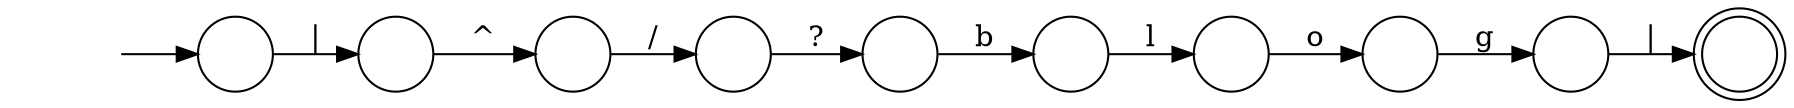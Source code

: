 digraph Automaton {
  rankdir = LR;
  0 [shape=circle,label=""];
  0 -> 9 [label="?"]
  1 [shape=circle,label=""];
  initial [shape=plaintext,label=""];
  initial -> 1
  1 -> 4 [label="|"]
  2 [shape=circle,label=""];
  2 -> 8 [label="|"]
  3 [shape=circle,label=""];
  3 -> 7 [label="l"]
  4 [shape=circle,label=""];
  4 -> 6 [label="^"]
  5 [shape=circle,label=""];
  5 -> 2 [label="g"]
  6 [shape=circle,label=""];
  6 -> 0 [label="/"]
  7 [shape=circle,label=""];
  7 -> 5 [label="o"]
  8 [shape=doublecircle,label=""];
  9 [shape=circle,label=""];
  9 -> 3 [label="b"]
}
